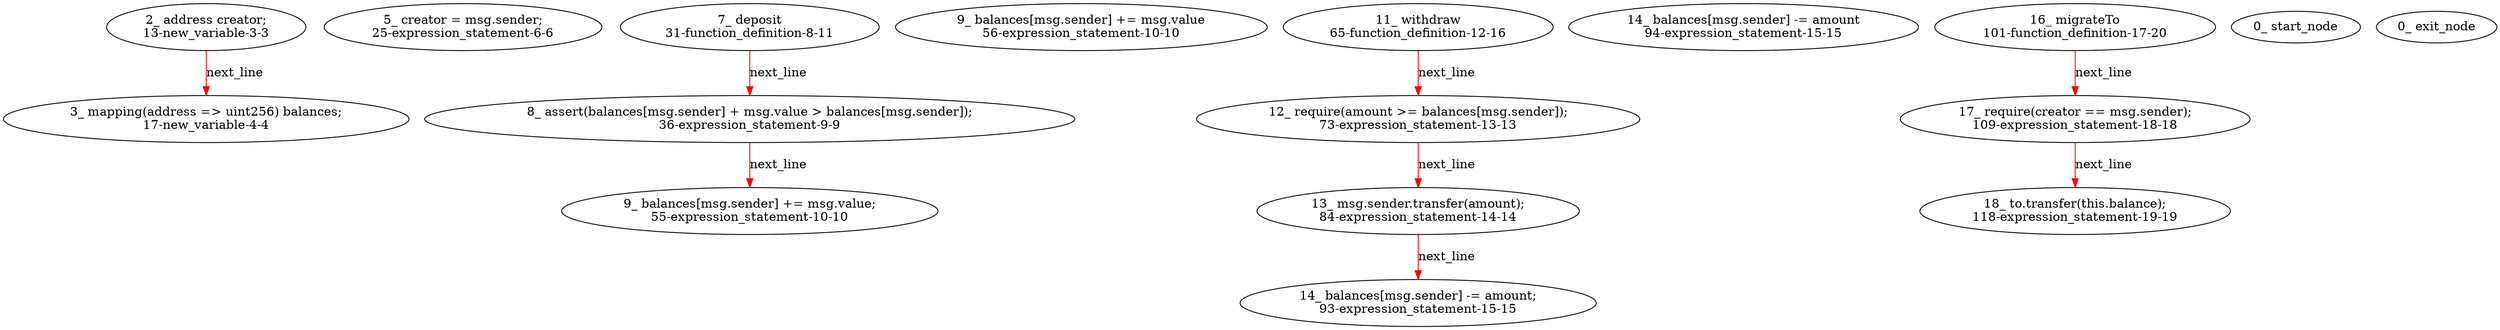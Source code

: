 digraph  {
13 [label="2_ address creator;\n13-new_variable-3-3", type_label=new_variable];
17 [label="3_ mapping(address => uint256) balances;\n17-new_variable-4-4", type_label=new_variable];
25 [label="5_ creator = msg.sender;\n25-expression_statement-6-6", type_label=expression_statement];
31 [label="7_ deposit\n31-function_definition-8-11", type_label=function_definition];
36 [label="8_ assert(balances[msg.sender] + msg.value > balances[msg.sender]);\n36-expression_statement-9-9", type_label=expression_statement];
55 [label="9_ balances[msg.sender] += msg.value;\n55-expression_statement-10-10", type_label=expression_statement];
56 [label="9_ balances[msg.sender] += msg.value\n56-expression_statement-10-10", type_label=expression_statement];
65 [label="11_ withdraw\n65-function_definition-12-16", type_label=function_definition];
73 [label="12_ require(amount >= balances[msg.sender]);\n73-expression_statement-13-13", type_label=expression_statement];
84 [label="13_ msg.sender.transfer(amount);\n84-expression_statement-14-14", type_label=expression_statement];
93 [label="14_ balances[msg.sender] -= amount;\n93-expression_statement-15-15", type_label=expression_statement];
94 [label="14_ balances[msg.sender] -= amount\n94-expression_statement-15-15", type_label=expression_statement];
101 [label="16_ migrateTo\n101-function_definition-17-20", type_label=function_definition];
109 [label="17_ require(creator == msg.sender);\n109-expression_statement-18-18", type_label=expression_statement];
118 [label="18_ to.transfer(this.balance);\n118-expression_statement-19-19", type_label=expression_statement];
1 [label="0_ start_node", type_label=start];
2 [label="0_ exit_node", type_label=exit];
13 -> 17  [color=red, controlflow_type=next_line, edge_type=CFG_edge, key=0, label=next_line];
31 -> 36  [color=red, controlflow_type=next_line, edge_type=CFG_edge, key=0, label=next_line];
36 -> 55  [color=red, controlflow_type=next_line, edge_type=CFG_edge, key=0, label=next_line];
65 -> 73  [color=red, controlflow_type=next_line, edge_type=CFG_edge, key=0, label=next_line];
73 -> 84  [color=red, controlflow_type=next_line, edge_type=CFG_edge, key=0, label=next_line];
84 -> 93  [color=red, controlflow_type=next_line, edge_type=CFG_edge, key=0, label=next_line];
101 -> 109  [color=red, controlflow_type=next_line, edge_type=CFG_edge, key=0, label=next_line];
109 -> 118  [color=red, controlflow_type=next_line, edge_type=CFG_edge, key=0, label=next_line];
}
